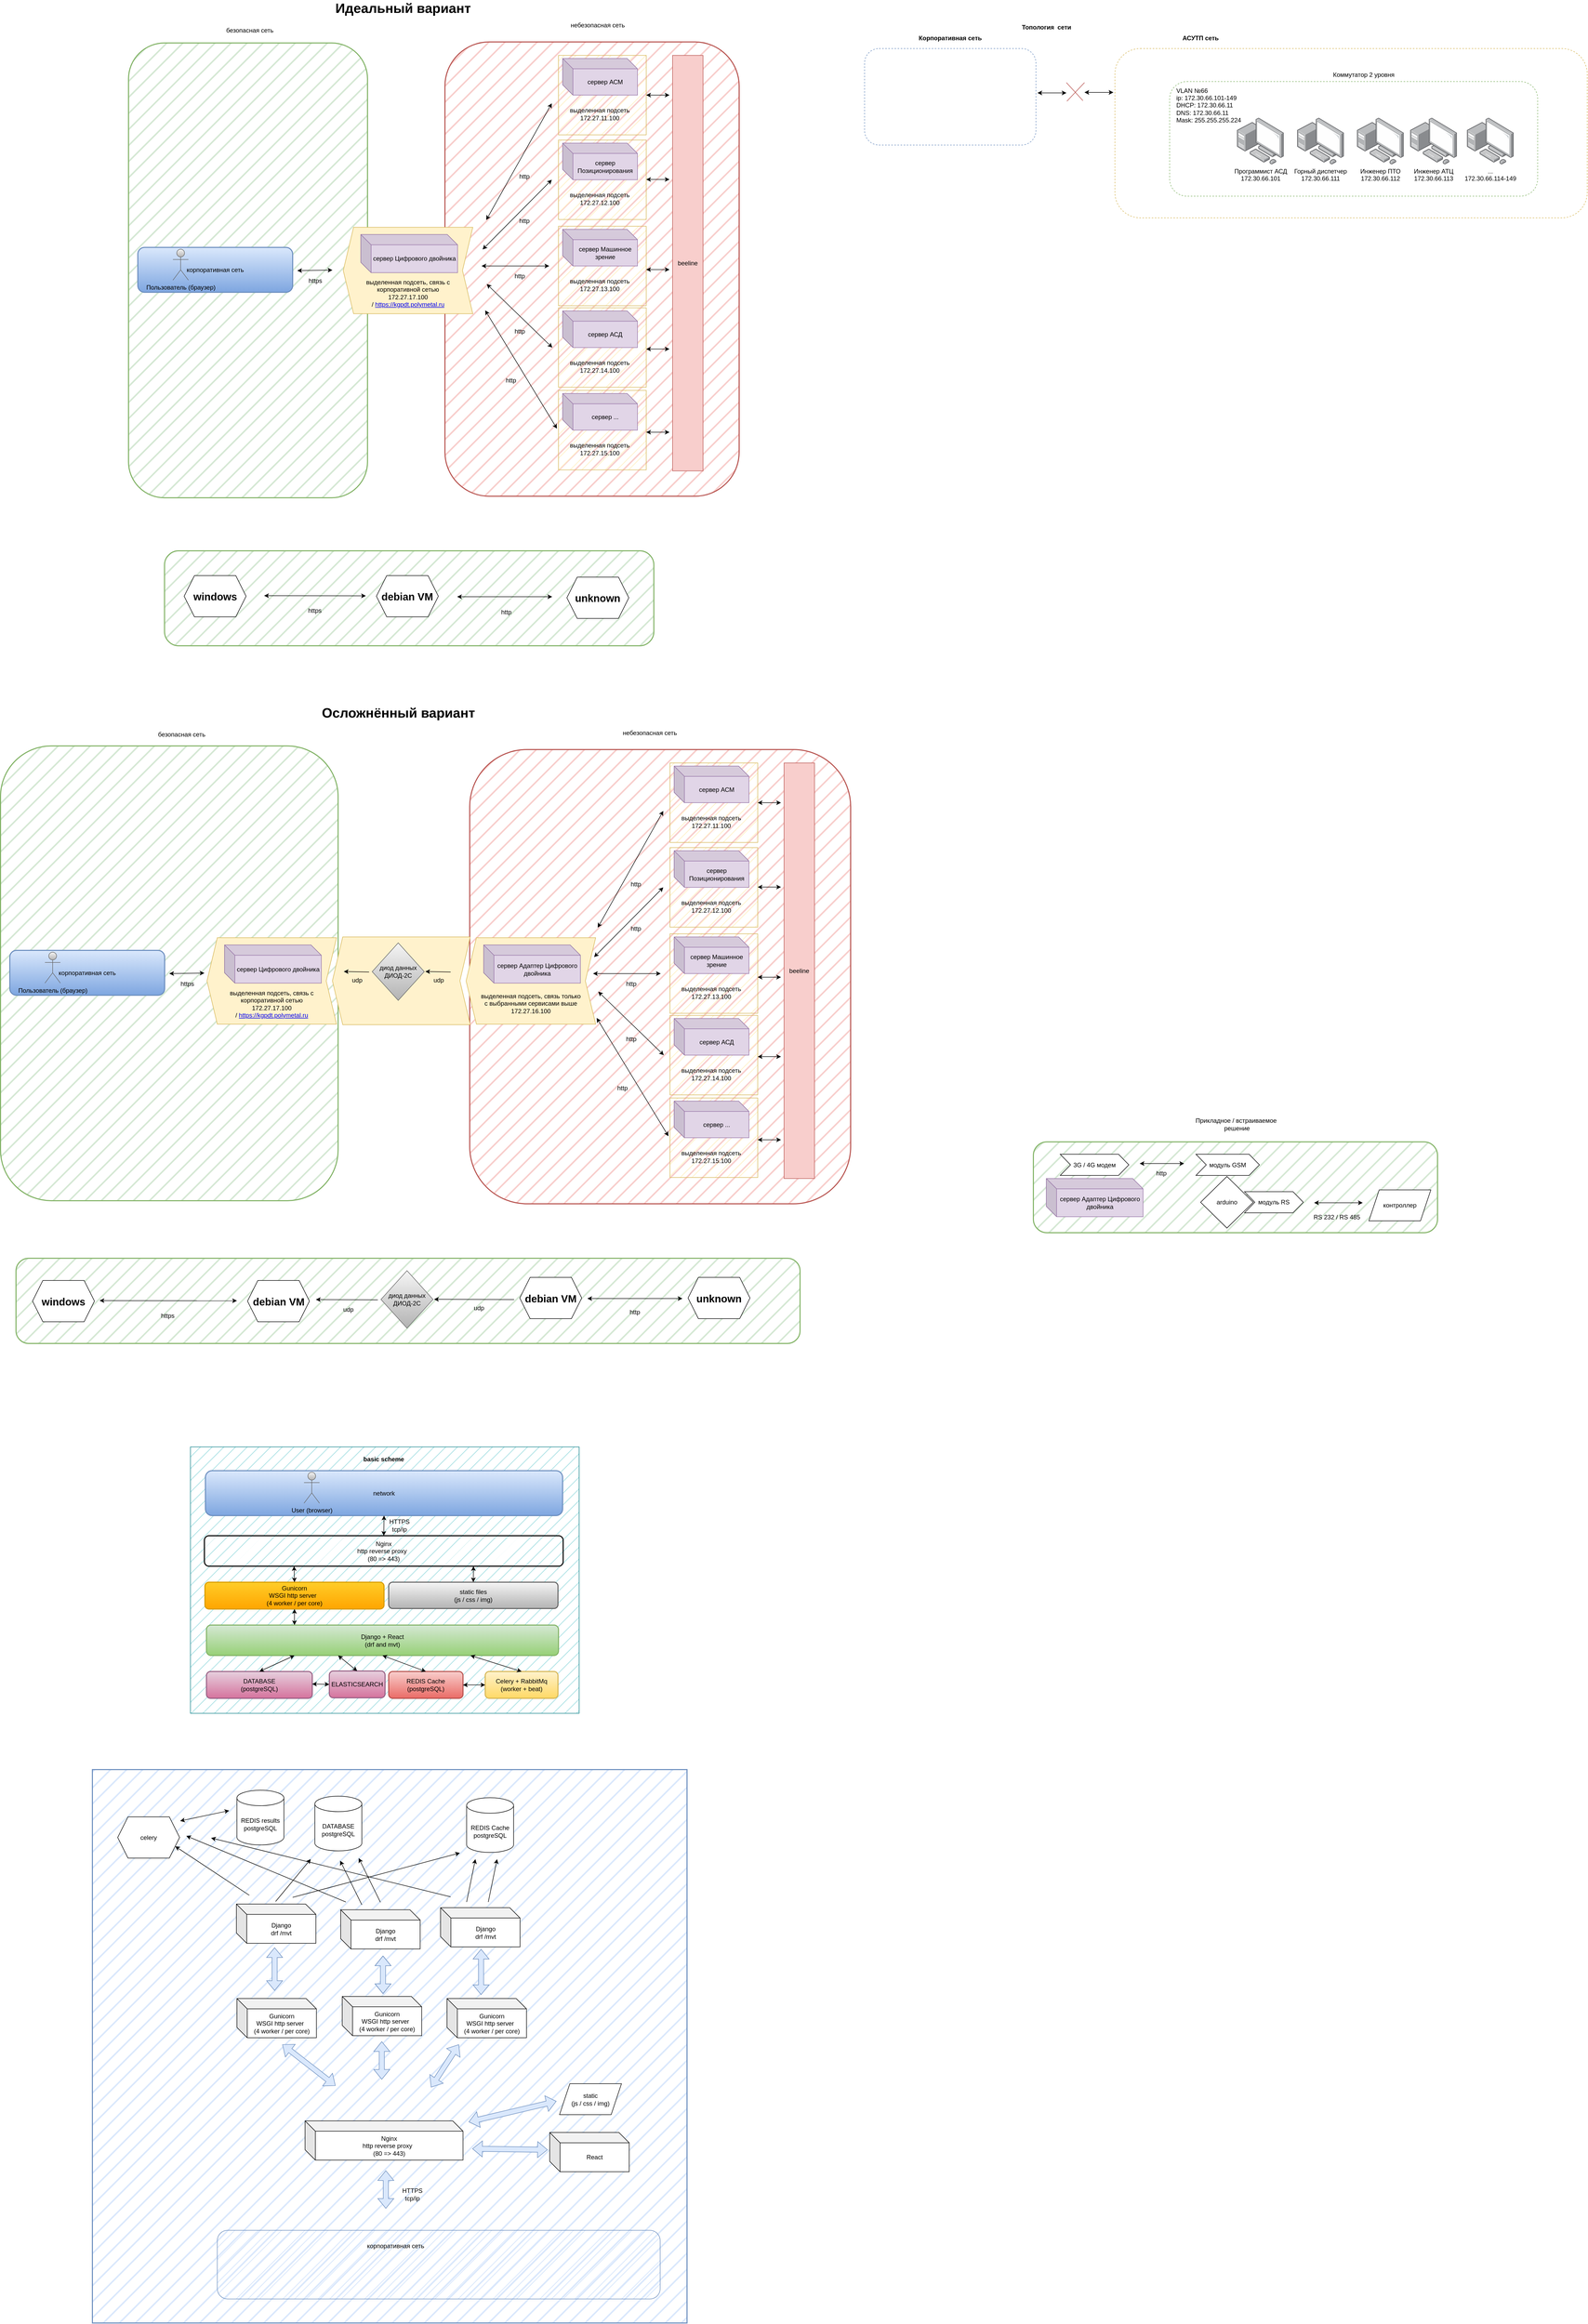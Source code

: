 <mxfile version="20.6.0" type="device"><diagram id="mHfOfARb1JTv4bDC6Bsp" name="Страница 1"><mxGraphModel dx="2385" dy="-179" grid="0" gridSize="10" guides="1" tooltips="1" connect="1" arrows="1" fold="1" page="0" pageScale="1" pageWidth="827" pageHeight="1169" math="0" shadow="0"><root><mxCell id="0"/><mxCell id="1" parent="0"/><mxCell id="5aPXsl8Z_hrjltcxPtWP-16" value="" style="rounded=1;whiteSpace=wrap;html=1;dashed=1;fillStyle=hatch;fillColor=none;strokeColor=#82b366;" vertex="1" parent="1"><mxGeometry x="1328" y="1261" width="713" height="222" as="geometry"/></mxCell><mxCell id="UzD4-Wozc95YCswQGi24-1" value="" style="rounded=1;whiteSpace=wrap;html=1;fillColor=#d5e8d4;strokeColor=#82b366;fillStyle=hatch;strokeWidth=2;" parent="1" vertex="1"><mxGeometry x="1064" y="3315" width="783" height="176" as="geometry"/></mxCell><mxCell id="0nZQHf6u5upQEWyy9GZ--81" value="" style="rounded=0;whiteSpace=wrap;html=1;fillStyle=hatch;strokeWidth=2;fontSize=20;fillColor=#dae8fc;strokeColor=#6c8ebf;" parent="1" vertex="1"><mxGeometry x="-759" y="4531" width="1152" height="1072" as="geometry"/></mxCell><mxCell id="0nZQHf6u5upQEWyy9GZ--15" value="" style="rounded=1;whiteSpace=wrap;html=1;fontSize=20;fillColor=#d5e8d4;strokeColor=#82b366;fillStyle=hatch;strokeWidth=2;" parent="1" vertex="1"><mxGeometry x="-907" y="3540.5" width="1519" height="165" as="geometry"/></mxCell><mxCell id="ws54T6_UfCaL4EnWzn4G-137" value="" style="rounded=1;whiteSpace=wrap;html=1;fillStyle=hatch;strokeWidth=2;fillColor=#d5e8d4;strokeColor=#82b366;" parent="1" vertex="1"><mxGeometry x="-937" y="2548" width="654" height="881" as="geometry"/></mxCell><mxCell id="ws54T6_UfCaL4EnWzn4G-136" value="" style="rounded=1;whiteSpace=wrap;html=1;fillStyle=hatch;strokeWidth=2;fillColor=#f8cecc;strokeColor=#b85450;" parent="1" vertex="1"><mxGeometry x="-28" y="2555" width="738" height="880" as="geometry"/></mxCell><mxCell id="ws54T6_UfCaL4EnWzn4G-131" value="" style="shape=step;perimeter=stepPerimeter;whiteSpace=wrap;html=1;fixedSize=1;fillStyle=auto;fillColor=#fff2cc;strokeColor=#d6b656;rotation=-180;" parent="1" vertex="1"><mxGeometry x="-294" y="2918" width="267" height="170" as="geometry"/></mxCell><mxCell id="ws54T6_UfCaL4EnWzn4G-79" value="" style="rounded=0;whiteSpace=wrap;html=1;fillStyle=hatch;strokeWidth=1;fillColor=#b0e3e6;strokeColor=#0e8088;" parent="1" vertex="1"><mxGeometry x="-569" y="3906" width="753" height="516" as="geometry"/></mxCell><mxCell id="ws54T6_UfCaL4EnWzn4G-61" value="network" style="rounded=1;whiteSpace=wrap;html=1;fillColor=#dae8fc;strokeColor=#6c8ebf;fillStyle=hatch;strokeWidth=2;gradientColor=#7ea6e0;" parent="1" vertex="1"><mxGeometry x="-540" y="3952" width="692" height="87" as="geometry"/></mxCell><mxCell id="Vjs3OH9aRN8catPYynis-1" value="" style="rounded=0;whiteSpace=wrap;html=1;fillColor=#fff2cc;strokeColor=#d6b656;fillStyle=hatch;" parent="1" vertex="1"><mxGeometry x="360" y="2581" width="170" height="154" as="geometry"/></mxCell><mxCell id="Vjs3OH9aRN8catPYynis-2" value="выделенная подсеть&lt;br&gt;172.27.11.100" style="text;html=1;strokeColor=none;fillColor=none;align=center;verticalAlign=middle;whiteSpace=wrap;rounded=0;fillStyle=hatch;" parent="1" vertex="1"><mxGeometry x="368" y="2665" width="144" height="60" as="geometry"/></mxCell><mxCell id="Vjs3OH9aRN8catPYynis-4" value="сервер АСМ" style="shape=cube;whiteSpace=wrap;html=1;boundedLbl=1;backgroundOutline=1;darkOpacity=0.05;darkOpacity2=0.1;fillStyle=auto;fillColor=#e1d5e7;strokeColor=#9673a6;" parent="1" vertex="1"><mxGeometry x="368" y="2587" width="145" height="71" as="geometry"/></mxCell><mxCell id="Vjs3OH9aRN8catPYynis-15" value="beeline" style="text;html=1;strokeColor=#b85450;fillColor=#f8cecc;align=center;verticalAlign=middle;whiteSpace=wrap;rounded=0;fillStyle=auto;" parent="1" vertex="1"><mxGeometry x="581" y="2581" width="59" height="805" as="geometry"/></mxCell><mxCell id="Vjs3OH9aRN8catPYynis-42" value="" style="shape=step;perimeter=stepPerimeter;whiteSpace=wrap;html=1;fixedSize=1;fillStyle=auto;fillColor=#fff2cc;strokeColor=#d6b656;rotation=-180;" parent="1" vertex="1"><mxGeometry x="-35" y="2919.5" width="251" height="167.5" as="geometry"/></mxCell><mxCell id="Vjs3OH9aRN8catPYynis-43" value="сервер Адаптер Цифрового двойника" style="shape=cube;whiteSpace=wrap;html=1;boundedLbl=1;backgroundOutline=1;darkOpacity=0.05;darkOpacity2=0.1;fillStyle=auto;fillColor=#e1d5e7;strokeColor=#9673a6;" parent="1" vertex="1"><mxGeometry x="-1" y="2933.5" width="187.5" height="74" as="geometry"/></mxCell><mxCell id="Vjs3OH9aRN8catPYynis-44" value="выделенная подсеть, связь только c выбранными сервисами выше&lt;br&gt;172.27.16.100" style="text;html=1;strokeColor=none;fillColor=none;align=center;verticalAlign=middle;whiteSpace=wrap;rounded=0;fillStyle=hatch;" parent="1" vertex="1"><mxGeometry x="-9" y="3019" width="199" height="55.5" as="geometry"/></mxCell><mxCell id="ws54T6_UfCaL4EnWzn4G-1" value="udp" style="text;html=1;strokeColor=none;fillColor=none;align=center;verticalAlign=middle;whiteSpace=wrap;rounded=0;fillStyle=auto;" parent="1" vertex="1"><mxGeometry x="-104" y="2991" width="32" height="21" as="geometry"/></mxCell><mxCell id="ws54T6_UfCaL4EnWzn4G-3" value="диод данных&lt;br&gt;ДИОД-2С" style="rhombus;whiteSpace=wrap;html=1;fillStyle=auto;fillColor=#f5f5f5;strokeColor=#666666;gradientColor=#b3b3b3;" parent="1" vertex="1"><mxGeometry x="-217" y="2929.5" width="101" height="111.5" as="geometry"/></mxCell><mxCell id="ws54T6_UfCaL4EnWzn4G-7" value="" style="rounded=1;whiteSpace=wrap;html=1;fillStyle=hatch;fillColor=#dae8fc;strokeColor=#6c8ebf;" parent="1" vertex="1"><mxGeometry x="-517" y="5423.5" width="858" height="133" as="geometry"/></mxCell><mxCell id="ws54T6_UfCaL4EnWzn4G-8" value="корпоративная сеть" style="text;html=1;strokeColor=none;fillColor=none;align=center;verticalAlign=middle;whiteSpace=wrap;rounded=0;fillStyle=hatch;" parent="1" vertex="1"><mxGeometry x="-266" y="5438.5" width="189" height="30" as="geometry"/></mxCell><mxCell id="ws54T6_UfCaL4EnWzn4G-11" value="" style="shape=flexArrow;endArrow=classic;startArrow=classic;html=1;rounded=0;entryX=0.5;entryY=0;entryDx=0;entryDy=0;fillColor=#dae8fc;strokeColor=#6c8ebf;" parent="1" edge="1"><mxGeometry width="100" height="100" relative="1" as="geometry"><mxPoint x="-190.5" y="5307.5" as="sourcePoint"/><mxPoint x="-190.5" y="5381.5" as="targetPoint"/></mxGeometry></mxCell><mxCell id="ws54T6_UfCaL4EnWzn4G-12" value="HTTPS tcp/ip" style="text;html=1;strokeColor=none;fillColor=none;align=center;verticalAlign=middle;whiteSpace=wrap;rounded=0;fillStyle=auto;" parent="1" vertex="1"><mxGeometry x="-169" y="5338.5" width="60" height="30" as="geometry"/></mxCell><mxCell id="ws54T6_UfCaL4EnWzn4G-16" value="Nginx&lt;br&gt;http reverse proxy&amp;nbsp;&amp;nbsp;&lt;br&gt;(80 =&amp;gt; 443)" style="shape=cube;whiteSpace=wrap;html=1;boundedLbl=1;backgroundOutline=1;darkOpacity=0.05;darkOpacity2=0.1;" parent="1" vertex="1"><mxGeometry x="-347" y="5211.5" width="306" height="76" as="geometry"/></mxCell><mxCell id="ws54T6_UfCaL4EnWzn4G-23" value="User (browser)" style="shape=umlActor;verticalLabelPosition=bottom;verticalAlign=top;html=1;outlineConnect=0;fillColor=#f5f5f5;gradientColor=#b3b3b3;strokeColor=#666666;" parent="1" vertex="1"><mxGeometry x="-349" y="3955" width="30" height="60" as="geometry"/></mxCell><mxCell id="ws54T6_UfCaL4EnWzn4G-24" value="Gunicorn&lt;br&gt;WSGI http server&amp;nbsp;&amp;nbsp;&lt;br&gt;(4 worker / per core)" style="shape=cube;whiteSpace=wrap;html=1;boundedLbl=1;backgroundOutline=1;darkOpacity=0.05;darkOpacity2=0.1;" parent="1" vertex="1"><mxGeometry x="-275" y="4970.5" width="154" height="76" as="geometry"/></mxCell><mxCell id="ws54T6_UfCaL4EnWzn4G-25" value="" style="shape=flexArrow;endArrow=classic;startArrow=classic;html=1;rounded=0;entryX=0.5;entryY=0;entryDx=0;entryDy=0;fillColor=#dae8fc;strokeColor=#6c8ebf;" parent="1" edge="1"><mxGeometry width="100" height="100" relative="1" as="geometry"><mxPoint x="-198.34" y="5057.5" as="sourcePoint"/><mxPoint x="-198.34" y="5131.5" as="targetPoint"/></mxGeometry></mxCell><mxCell id="ws54T6_UfCaL4EnWzn4G-26" value="Django&lt;br&gt;drf /mvt" style="shape=cube;whiteSpace=wrap;html=1;boundedLbl=1;backgroundOutline=1;darkOpacity=0.05;darkOpacity2=0.1;" parent="1" vertex="1"><mxGeometry x="-278" y="4802.5" width="154" height="76" as="geometry"/></mxCell><mxCell id="ws54T6_UfCaL4EnWzn4G-27" value="" style="shape=flexArrow;endArrow=classic;startArrow=classic;html=1;rounded=0;entryX=0.5;entryY=0;entryDx=0;entryDy=0;fillColor=#dae8fc;strokeColor=#6c8ebf;" parent="1" edge="1"><mxGeometry width="100" height="100" relative="1" as="geometry"><mxPoint x="-406" y="4875.5" as="sourcePoint"/><mxPoint x="-406" y="4959.5" as="targetPoint"/></mxGeometry></mxCell><mxCell id="ws54T6_UfCaL4EnWzn4G-28" value="DATABASE&lt;br&gt;postgreSQL" style="shape=cylinder3;whiteSpace=wrap;html=1;boundedLbl=1;backgroundOutline=1;size=15;" parent="1" vertex="1"><mxGeometry x="-328" y="4582.5" width="91" height="106" as="geometry"/></mxCell><mxCell id="ws54T6_UfCaL4EnWzn4G-29" value="Gunicorn&lt;br&gt;WSGI http server&amp;nbsp;&amp;nbsp;&lt;br&gt;(4 worker / per core)" style="shape=cube;whiteSpace=wrap;html=1;boundedLbl=1;backgroundOutline=1;darkOpacity=0.05;darkOpacity2=0.1;" parent="1" vertex="1"><mxGeometry x="-72" y="4974.5" width="154" height="76" as="geometry"/></mxCell><mxCell id="ws54T6_UfCaL4EnWzn4G-30" value="Gunicorn&lt;br&gt;WSGI http server&amp;nbsp;&amp;nbsp;&lt;br&gt;(4 worker / per core)" style="shape=cube;whiteSpace=wrap;html=1;boundedLbl=1;backgroundOutline=1;darkOpacity=0.05;darkOpacity2=0.1;" parent="1" vertex="1"><mxGeometry x="-479" y="4974.5" width="154" height="76" as="geometry"/></mxCell><mxCell id="ws54T6_UfCaL4EnWzn4G-31" value="" style="shape=flexArrow;endArrow=classic;startArrow=classic;html=1;rounded=0;entryX=0.5;entryY=0;entryDx=0;entryDy=0;fillColor=#dae8fc;strokeColor=#6c8ebf;" parent="1" edge="1"><mxGeometry width="100" height="100" relative="1" as="geometry"><mxPoint x="-196" y="4891.5" as="sourcePoint"/><mxPoint x="-196" y="4965.5" as="targetPoint"/><Array as="points"><mxPoint x="-196" y="4925.5"/></Array></mxGeometry></mxCell><mxCell id="ws54T6_UfCaL4EnWzn4G-32" value="" style="shape=flexArrow;endArrow=classic;startArrow=classic;html=1;rounded=0;entryX=0.5;entryY=0;entryDx=0;entryDy=0;fillColor=#dae8fc;strokeColor=#6c8ebf;" parent="1" edge="1"><mxGeometry width="100" height="100" relative="1" as="geometry"><mxPoint x="-6" y="4878.5" as="sourcePoint"/><mxPoint x="-6" y="4967.5" as="targetPoint"/></mxGeometry></mxCell><mxCell id="ws54T6_UfCaL4EnWzn4G-33" value="" style="shape=flexArrow;endArrow=classic;startArrow=classic;html=1;rounded=0;fillColor=#dae8fc;strokeColor=#6c8ebf;" parent="1" edge="1"><mxGeometry width="100" height="100" relative="1" as="geometry"><mxPoint x="-49" y="5063.5" as="sourcePoint"/><mxPoint x="-103" y="5146.5" as="targetPoint"/></mxGeometry></mxCell><mxCell id="ws54T6_UfCaL4EnWzn4G-34" value="" style="shape=flexArrow;endArrow=classic;startArrow=classic;html=1;rounded=0;fillColor=#dae8fc;strokeColor=#6c8ebf;" parent="1" edge="1"><mxGeometry width="100" height="100" relative="1" as="geometry"><mxPoint x="-391.0" y="5063.5" as="sourcePoint"/><mxPoint x="-288" y="5143.5" as="targetPoint"/></mxGeometry></mxCell><mxCell id="ws54T6_UfCaL4EnWzn4G-35" value="Django&lt;br&gt;drf /mvt" style="shape=cube;whiteSpace=wrap;html=1;boundedLbl=1;backgroundOutline=1;darkOpacity=0.05;darkOpacity2=0.1;" parent="1" vertex="1"><mxGeometry x="-84.5" y="4798.5" width="154" height="76" as="geometry"/></mxCell><mxCell id="ws54T6_UfCaL4EnWzn4G-36" value="Django&lt;br&gt;drf /mvt" style="shape=cube;whiteSpace=wrap;html=1;boundedLbl=1;backgroundOutline=1;darkOpacity=0.05;darkOpacity2=0.1;" parent="1" vertex="1"><mxGeometry x="-480" y="4791.5" width="154" height="76" as="geometry"/></mxCell><mxCell id="ws54T6_UfCaL4EnWzn4G-40" value="REDIS Cache&lt;br&gt;postgreSQL" style="shape=cylinder3;whiteSpace=wrap;html=1;boundedLbl=1;backgroundOutline=1;size=15;" parent="1" vertex="1"><mxGeometry x="-34" y="4585.5" width="91" height="106" as="geometry"/></mxCell><mxCell id="ws54T6_UfCaL4EnWzn4G-41" value="" style="endArrow=classic;html=1;rounded=0;" parent="1" edge="1"><mxGeometry width="50" height="50" relative="1" as="geometry"><mxPoint x="-404" y="4786.5" as="sourcePoint"/><mxPoint x="-336" y="4704.5" as="targetPoint"/></mxGeometry></mxCell><mxCell id="ws54T6_UfCaL4EnWzn4G-42" value="" style="endArrow=classic;html=1;rounded=0;" parent="1" edge="1"><mxGeometry width="50" height="50" relative="1" as="geometry"><mxPoint x="-371" y="4778.5" as="sourcePoint"/><mxPoint x="-47" y="4692.5" as="targetPoint"/></mxGeometry></mxCell><mxCell id="ws54T6_UfCaL4EnWzn4G-43" value="" style="endArrow=classic;html=1;rounded=0;" parent="1" edge="1"><mxGeometry width="50" height="50" relative="1" as="geometry"><mxPoint x="-237" y="4793" as="sourcePoint"/><mxPoint x="-279" y="4707.5" as="targetPoint"/></mxGeometry></mxCell><mxCell id="ws54T6_UfCaL4EnWzn4G-44" value="" style="endArrow=classic;html=1;rounded=0;" parent="1" edge="1"><mxGeometry width="50" height="50" relative="1" as="geometry"><mxPoint x="-201" y="4788" as="sourcePoint"/><mxPoint x="-243" y="4702.5" as="targetPoint"/></mxGeometry></mxCell><mxCell id="ws54T6_UfCaL4EnWzn4G-45" value="" style="endArrow=classic;html=1;rounded=0;" parent="1" edge="1"><mxGeometry width="50" height="50" relative="1" as="geometry"><mxPoint x="-34" y="4787.5" as="sourcePoint"/><mxPoint x="-17" y="4704.5" as="targetPoint"/></mxGeometry></mxCell><mxCell id="ws54T6_UfCaL4EnWzn4G-46" value="" style="endArrow=classic;html=1;rounded=0;" parent="1" edge="1"><mxGeometry width="50" height="50" relative="1" as="geometry"><mxPoint x="8" y="4787.5" as="sourcePoint"/><mxPoint x="25" y="4704.5" as="targetPoint"/></mxGeometry></mxCell><mxCell id="ws54T6_UfCaL4EnWzn4G-47" value="celery" style="shape=hexagon;perimeter=hexagonPerimeter2;whiteSpace=wrap;html=1;fixedSize=1;" parent="1" vertex="1"><mxGeometry x="-710" y="4622.5" width="120" height="80" as="geometry"/></mxCell><mxCell id="ws54T6_UfCaL4EnWzn4G-48" value="" style="endArrow=classic;html=1;rounded=0;entryX=1;entryY=0.75;entryDx=0;entryDy=0;" parent="1" target="ws54T6_UfCaL4EnWzn4G-47" edge="1"><mxGeometry width="50" height="50" relative="1" as="geometry"><mxPoint x="-455" y="4774.5" as="sourcePoint"/><mxPoint x="-387" y="4692.5" as="targetPoint"/></mxGeometry></mxCell><mxCell id="ws54T6_UfCaL4EnWzn4G-49" value="" style="endArrow=classic;html=1;rounded=0;entryX=1;entryY=0.75;entryDx=0;entryDy=0;shadow=0;sketch=0;" parent="1" edge="1"><mxGeometry width="50" height="50" relative="1" as="geometry"><mxPoint x="-268" y="4787.5" as="sourcePoint"/><mxPoint x="-577.001" y="4659.503" as="targetPoint"/></mxGeometry></mxCell><mxCell id="ws54T6_UfCaL4EnWzn4G-50" value="" style="endArrow=classic;html=1;rounded=0;entryX=1;entryY=0.75;entryDx=0;entryDy=0;" parent="1" edge="1"><mxGeometry width="50" height="50" relative="1" as="geometry"><mxPoint x="-65" y="4777.5" as="sourcePoint"/><mxPoint x="-529.001" y="4663.503" as="targetPoint"/></mxGeometry></mxCell><mxCell id="ws54T6_UfCaL4EnWzn4G-51" value="REDIS results&lt;br&gt;postgreSQL" style="shape=cylinder3;whiteSpace=wrap;html=1;boundedLbl=1;backgroundOutline=1;size=15;" parent="1" vertex="1"><mxGeometry x="-479" y="4571" width="91" height="106" as="geometry"/></mxCell><mxCell id="ws54T6_UfCaL4EnWzn4G-52" value="" style="endArrow=classic;startArrow=classic;html=1;rounded=0;" parent="1" edge="1"><mxGeometry width="50" height="50" relative="1" as="geometry"><mxPoint x="-589" y="4630.5" as="sourcePoint"/><mxPoint x="-494" y="4610.5" as="targetPoint"/></mxGeometry></mxCell><mxCell id="ws54T6_UfCaL4EnWzn4G-53" value="React" style="shape=cube;whiteSpace=wrap;html=1;boundedLbl=1;backgroundOutline=1;darkOpacity=0.05;darkOpacity2=0.1;" parent="1" vertex="1"><mxGeometry x="127" y="5234" width="154" height="76" as="geometry"/></mxCell><mxCell id="ws54T6_UfCaL4EnWzn4G-54" value="" style="shape=flexArrow;endArrow=classic;startArrow=classic;html=1;rounded=0;fillColor=#dae8fc;strokeColor=#6c8ebf;" parent="1" edge="1"><mxGeometry width="100" height="100" relative="1" as="geometry"><mxPoint x="123" y="5267.5" as="sourcePoint"/><mxPoint x="-23" y="5265.5" as="targetPoint"/></mxGeometry></mxCell><mxCell id="ws54T6_UfCaL4EnWzn4G-55" value="static&lt;br&gt;(js / css / img)" style="shape=parallelogram;perimeter=parallelogramPerimeter;whiteSpace=wrap;html=1;fixedSize=1;" parent="1" vertex="1"><mxGeometry x="146" y="5139.5" width="120" height="60" as="geometry"/></mxCell><mxCell id="ws54T6_UfCaL4EnWzn4G-59" value="" style="shape=flexArrow;endArrow=classic;startArrow=classic;html=1;rounded=0;fillColor=#dae8fc;strokeColor=#6c8ebf;" parent="1" edge="1"><mxGeometry width="100" height="100" relative="1" as="geometry"><mxPoint x="140" y="5173.5" as="sourcePoint"/><mxPoint x="-30" y="5213.5" as="targetPoint"/></mxGeometry></mxCell><mxCell id="ws54T6_UfCaL4EnWzn4G-62" value="" style="endArrow=classic;startArrow=classic;html=1;rounded=0;shadow=0;sketch=0;entryX=0.5;entryY=1;entryDx=0;entryDy=0;exitX=0.5;exitY=0;exitDx=0;exitDy=0;" parent="1" source="ws54T6_UfCaL4EnWzn4G-64" target="ws54T6_UfCaL4EnWzn4G-61" edge="1"><mxGeometry width="50" height="50" relative="1" as="geometry"><mxPoint x="-342" y="4100" as="sourcePoint"/><mxPoint x="-343" y="4053" as="targetPoint"/></mxGeometry></mxCell><mxCell id="ws54T6_UfCaL4EnWzn4G-63" value="HTTPS tcp/ip" style="text;html=1;strokeColor=none;fillColor=none;align=center;verticalAlign=middle;whiteSpace=wrap;rounded=0;fillStyle=auto;" parent="1" vertex="1"><mxGeometry x="-194" y="4043" width="60" height="30" as="geometry"/></mxCell><mxCell id="ws54T6_UfCaL4EnWzn4G-64" value="Nginx&lt;br&gt;http reverse proxy&amp;nbsp;&amp;nbsp;&lt;br&gt;(80 =&amp;gt; 443)" style="rounded=1;whiteSpace=wrap;html=1;fillStyle=hatch;strokeWidth=2;" parent="1" vertex="1"><mxGeometry x="-542" y="4078" width="695" height="59" as="geometry"/></mxCell><mxCell id="ws54T6_UfCaL4EnWzn4G-65" value="Gunicorn&lt;br&gt;WSGI http server&amp;nbsp;&amp;nbsp;&lt;br&gt;(4 worker / per core)" style="rounded=1;whiteSpace=wrap;html=1;fillStyle=hatch;strokeWidth=2;fillColor=#ffcd28;gradientColor=#ffa500;strokeColor=#d79b00;" parent="1" vertex="1"><mxGeometry x="-541" y="4168" width="347" height="52" as="geometry"/></mxCell><mxCell id="ws54T6_UfCaL4EnWzn4G-66" value="" style="endArrow=classic;startArrow=classic;html=1;rounded=0;shadow=0;sketch=0;entryX=0.25;entryY=1;entryDx=0;entryDy=0;exitX=0.5;exitY=0;exitDx=0;exitDy=0;" parent="1" source="ws54T6_UfCaL4EnWzn4G-65" target="ws54T6_UfCaL4EnWzn4G-64" edge="1"><mxGeometry width="50" height="50" relative="1" as="geometry"><mxPoint x="-350" y="4301" as="sourcePoint"/><mxPoint x="-350" y="4234" as="targetPoint"/></mxGeometry></mxCell><mxCell id="ws54T6_UfCaL4EnWzn4G-67" value="static files&lt;br&gt;(js / css / img)" style="rounded=1;whiteSpace=wrap;html=1;fillColor=#f5f5f5;strokeColor=#666666;fillStyle=hatch;strokeWidth=2;gradientColor=#b3b3b3;" parent="1" vertex="1"><mxGeometry x="-185" y="4168" width="328" height="51" as="geometry"/></mxCell><mxCell id="ws54T6_UfCaL4EnWzn4G-68" value="" style="endArrow=classic;startArrow=classic;html=1;rounded=0;shadow=0;sketch=0;entryX=0.75;entryY=1;entryDx=0;entryDy=0;exitX=0.5;exitY=0;exitDx=0;exitDy=0;" parent="1" source="ws54T6_UfCaL4EnWzn4G-67" target="ws54T6_UfCaL4EnWzn4G-64" edge="1"><mxGeometry width="50" height="50" relative="1" as="geometry"><mxPoint x="-235" y="4279" as="sourcePoint"/><mxPoint x="-247" y="4220" as="targetPoint"/></mxGeometry></mxCell><mxCell id="ws54T6_UfCaL4EnWzn4G-70" value="Django + React&lt;br&gt;(drf and mvt)" style="rounded=1;whiteSpace=wrap;html=1;fillColor=#d5e8d4;strokeColor=#82b366;fillStyle=hatch;strokeWidth=2;gradientColor=#97d077;" parent="1" vertex="1"><mxGeometry x="-538" y="4251" width="682" height="59" as="geometry"/></mxCell><mxCell id="ws54T6_UfCaL4EnWzn4G-71" value="" style="endArrow=classic;startArrow=classic;html=1;rounded=0;shadow=0;sketch=0;entryX=0.5;entryY=1;entryDx=0;entryDy=0;exitX=0.25;exitY=0;exitDx=0;exitDy=0;" parent="1" source="ws54T6_UfCaL4EnWzn4G-70" target="ws54T6_UfCaL4EnWzn4G-65" edge="1"><mxGeometry width="50" height="50" relative="1" as="geometry"><mxPoint x="-371.25" y="4255" as="sourcePoint"/><mxPoint x="-372" y="4224" as="targetPoint"/></mxGeometry></mxCell><mxCell id="ws54T6_UfCaL4EnWzn4G-72" value="DATABASE&lt;br&gt;(postgreSQL)" style="rounded=1;whiteSpace=wrap;html=1;fillColor=#e6d0de;strokeColor=#996185;fillStyle=hatch;strokeWidth=2;gradientColor=#d5739d;" parent="1" vertex="1"><mxGeometry x="-538" y="4341" width="205" height="52" as="geometry"/></mxCell><mxCell id="ws54T6_UfCaL4EnWzn4G-73" value="REDIS Cache&lt;br&gt;(postgreSQL)" style="rounded=1;whiteSpace=wrap;html=1;fillColor=#f8cecc;strokeColor=#b85450;fillStyle=hatch;strokeWidth=2;gradientColor=#ea6b66;" parent="1" vertex="1"><mxGeometry x="-185" y="4341" width="144" height="52" as="geometry"/></mxCell><mxCell id="ws54T6_UfCaL4EnWzn4G-74" value="Celery + RabbitMq&lt;br&gt;(worker + beat)" style="rounded=1;whiteSpace=wrap;html=1;fillColor=#fff2cc;strokeColor=#d6b656;fillStyle=hatch;strokeWidth=2;gradientColor=#ffd966;" parent="1" vertex="1"><mxGeometry x="2" y="4341" width="141" height="52" as="geometry"/></mxCell><mxCell id="ws54T6_UfCaL4EnWzn4G-75" value="" style="endArrow=classic;startArrow=classic;html=1;rounded=0;shadow=0;sketch=0;entryX=0.75;entryY=1;entryDx=0;entryDy=0;exitX=0.5;exitY=0;exitDx=0;exitDy=0;" parent="1" source="ws54T6_UfCaL4EnWzn4G-74" target="ws54T6_UfCaL4EnWzn4G-70" edge="1"><mxGeometry width="50" height="50" relative="1" as="geometry"><mxPoint x="-9" y="4346" as="sourcePoint"/><mxPoint x="-8.75" y="4315" as="targetPoint"/></mxGeometry></mxCell><mxCell id="ws54T6_UfCaL4EnWzn4G-76" value="" style="endArrow=classic;startArrow=classic;html=1;rounded=0;shadow=0;sketch=0;entryX=0.5;entryY=1;entryDx=0;entryDy=0;exitX=0.5;exitY=0;exitDx=0;exitDy=0;" parent="1" source="ws54T6_UfCaL4EnWzn4G-73" target="ws54T6_UfCaL4EnWzn4G-70" edge="1"><mxGeometry width="50" height="50" relative="1" as="geometry"><mxPoint x="-141.5" y="4353" as="sourcePoint"/><mxPoint x="-203" y="4317" as="targetPoint"/></mxGeometry></mxCell><mxCell id="ws54T6_UfCaL4EnWzn4G-77" value="" style="endArrow=classic;startArrow=classic;html=1;rounded=0;shadow=0;sketch=0;entryX=0.25;entryY=1;entryDx=0;entryDy=0;exitX=0.5;exitY=0;exitDx=0;exitDy=0;" parent="1" source="ws54T6_UfCaL4EnWzn4G-72" target="ws54T6_UfCaL4EnWzn4G-70" edge="1"><mxGeometry width="50" height="50" relative="1" as="geometry"><mxPoint x="-338" y="4346" as="sourcePoint"/><mxPoint x="-338" y="4315" as="targetPoint"/></mxGeometry></mxCell><mxCell id="ws54T6_UfCaL4EnWzn4G-78" value="" style="endArrow=classic;startArrow=classic;html=1;rounded=0;shadow=0;sketch=0;entryX=0;entryY=0.5;entryDx=0;entryDy=0;exitX=1;exitY=0.5;exitDx=0;exitDy=0;" parent="1" source="ws54T6_UfCaL4EnWzn4G-73" target="ws54T6_UfCaL4EnWzn4G-74" edge="1"><mxGeometry width="50" height="50" relative="1" as="geometry"><mxPoint x="-82" y="4378" as="sourcePoint"/><mxPoint x="-74" y="4347" as="targetPoint"/></mxGeometry></mxCell><mxCell id="ws54T6_UfCaL4EnWzn4G-80" value="basic scheme" style="text;html=1;strokeColor=none;fillColor=none;align=center;verticalAlign=middle;whiteSpace=wrap;rounded=0;fillStyle=hatch;strokeWidth=1;fontStyle=1" parent="1" vertex="1"><mxGeometry x="-241" y="3915" width="93" height="30" as="geometry"/></mxCell><mxCell id="ws54T6_UfCaL4EnWzn4G-81" value="ELASTICSEARCH" style="rounded=1;whiteSpace=wrap;html=1;fillColor=#e6d0de;strokeColor=#996185;fillStyle=hatch;strokeWidth=2;gradientColor=#d5739d;" parent="1" vertex="1"><mxGeometry x="-300" y="4340" width="108" height="52" as="geometry"/></mxCell><mxCell id="ws54T6_UfCaL4EnWzn4G-82" value="" style="endArrow=classic;startArrow=classic;html=1;rounded=0;shadow=0;sketch=0;entryX=0;entryY=0.5;entryDx=0;entryDy=0;exitX=0.999;exitY=0.465;exitDx=0;exitDy=0;exitPerimeter=0;" parent="1" source="ws54T6_UfCaL4EnWzn4G-72" target="ws54T6_UfCaL4EnWzn4G-81" edge="1"><mxGeometry width="50" height="50" relative="1" as="geometry"><mxPoint x="-333" y="4369" as="sourcePoint"/><mxPoint x="-265.0" y="4338" as="targetPoint"/></mxGeometry></mxCell><mxCell id="ws54T6_UfCaL4EnWzn4G-85" value="" style="endArrow=classic;startArrow=classic;html=1;rounded=0;shadow=0;sketch=0;entryX=0.5;entryY=0;entryDx=0;entryDy=0;exitX=0.374;exitY=1.001;exitDx=0;exitDy=0;exitPerimeter=0;" parent="1" source="ws54T6_UfCaL4EnWzn4G-70" target="ws54T6_UfCaL4EnWzn4G-81" edge="1"><mxGeometry width="50" height="50" relative="1" as="geometry"><mxPoint x="-323.205" y="4375.18" as="sourcePoint"/><mxPoint x="-290" y="4376" as="targetPoint"/><Array as="points"/></mxGeometry></mxCell><mxCell id="ws54T6_UfCaL4EnWzn4G-86" value="" style="rounded=0;whiteSpace=wrap;html=1;fillColor=#fff2cc;strokeColor=#d6b656;fillStyle=hatch;" parent="1" vertex="1"><mxGeometry x="360" y="2745" width="170" height="154" as="geometry"/></mxCell><mxCell id="ws54T6_UfCaL4EnWzn4G-87" value="выделенная подсеть&lt;br&gt;172.27.12.100" style="text;html=1;strokeColor=none;fillColor=none;align=center;verticalAlign=middle;whiteSpace=wrap;rounded=0;fillStyle=hatch;" parent="1" vertex="1"><mxGeometry x="368" y="2829" width="144" height="60" as="geometry"/></mxCell><mxCell id="ws54T6_UfCaL4EnWzn4G-88" value="сервер Позиционирования" style="shape=cube;whiteSpace=wrap;html=1;boundedLbl=1;backgroundOutline=1;darkOpacity=0.05;darkOpacity2=0.1;fillStyle=auto;fillColor=#e1d5e7;strokeColor=#9673a6;" parent="1" vertex="1"><mxGeometry x="368" y="2751" width="145" height="71" as="geometry"/></mxCell><mxCell id="ws54T6_UfCaL4EnWzn4G-89" value="" style="rounded=0;whiteSpace=wrap;html=1;fillColor=#fff2cc;strokeColor=#d6b656;fillStyle=hatch;" parent="1" vertex="1"><mxGeometry x="360" y="2912" width="170" height="154" as="geometry"/></mxCell><mxCell id="ws54T6_UfCaL4EnWzn4G-90" value="выделенная подсеть&lt;br&gt;172.27.13.100" style="text;html=1;strokeColor=none;fillColor=none;align=center;verticalAlign=middle;whiteSpace=wrap;rounded=0;fillStyle=hatch;" parent="1" vertex="1"><mxGeometry x="368" y="2996" width="144" height="60" as="geometry"/></mxCell><mxCell id="ws54T6_UfCaL4EnWzn4G-91" value="сервер Машинное зрение" style="shape=cube;whiteSpace=wrap;html=1;boundedLbl=1;backgroundOutline=1;darkOpacity=0.05;darkOpacity2=0.1;fillStyle=auto;fillColor=#e1d5e7;strokeColor=#9673a6;" parent="1" vertex="1"><mxGeometry x="368" y="2918" width="145" height="71" as="geometry"/></mxCell><mxCell id="ws54T6_UfCaL4EnWzn4G-92" value="" style="rounded=0;whiteSpace=wrap;html=1;fillColor=#fff2cc;strokeColor=#d6b656;fillStyle=hatch;" parent="1" vertex="1"><mxGeometry x="360" y="3070" width="170" height="154" as="geometry"/></mxCell><mxCell id="ws54T6_UfCaL4EnWzn4G-93" value="выделенная подсеть&lt;br&gt;172.27.14.100" style="text;html=1;strokeColor=none;fillColor=none;align=center;verticalAlign=middle;whiteSpace=wrap;rounded=0;fillStyle=hatch;" parent="1" vertex="1"><mxGeometry x="368" y="3154" width="144" height="60" as="geometry"/></mxCell><mxCell id="ws54T6_UfCaL4EnWzn4G-94" value="сервер АСД" style="shape=cube;whiteSpace=wrap;html=1;boundedLbl=1;backgroundOutline=1;darkOpacity=0.05;darkOpacity2=0.1;fillStyle=auto;fillColor=#e1d5e7;strokeColor=#9673a6;" parent="1" vertex="1"><mxGeometry x="368" y="3076" width="145" height="71" as="geometry"/></mxCell><mxCell id="ws54T6_UfCaL4EnWzn4G-95" value="" style="rounded=0;whiteSpace=wrap;html=1;fillColor=#fff2cc;strokeColor=#d6b656;fillStyle=hatch;" parent="1" vertex="1"><mxGeometry x="360" y="3230" width="170" height="154" as="geometry"/></mxCell><mxCell id="ws54T6_UfCaL4EnWzn4G-96" value="выделенная подсеть&lt;br&gt;172.27.15.100" style="text;html=1;strokeColor=none;fillColor=none;align=center;verticalAlign=middle;whiteSpace=wrap;rounded=0;fillStyle=hatch;" parent="1" vertex="1"><mxGeometry x="368" y="3314" width="144" height="60" as="geometry"/></mxCell><mxCell id="ws54T6_UfCaL4EnWzn4G-97" value="сервер ..." style="shape=cube;whiteSpace=wrap;html=1;boundedLbl=1;backgroundOutline=1;darkOpacity=0.05;darkOpacity2=0.1;fillStyle=auto;fillColor=#e1d5e7;strokeColor=#9673a6;" parent="1" vertex="1"><mxGeometry x="368" y="3236" width="145" height="71" as="geometry"/></mxCell><mxCell id="ws54T6_UfCaL4EnWzn4G-98" value="" style="endArrow=classic;startArrow=classic;html=1;rounded=0;shadow=0;sketch=0;exitX=1;exitY=0.5;exitDx=0;exitDy=0;" parent="1" source="Vjs3OH9aRN8catPYynis-1" edge="1"><mxGeometry width="50" height="50" relative="1" as="geometry"><mxPoint x="574" y="2673" as="sourcePoint"/><mxPoint x="575" y="2658" as="targetPoint"/></mxGeometry></mxCell><mxCell id="ws54T6_UfCaL4EnWzn4G-99" value="" style="endArrow=classic;startArrow=classic;html=1;rounded=0;shadow=0;sketch=0;exitX=1;exitY=0.5;exitDx=0;exitDy=0;" parent="1" edge="1"><mxGeometry width="50" height="50" relative="1" as="geometry"><mxPoint x="530" y="2821.39" as="sourcePoint"/><mxPoint x="575" y="2821.39" as="targetPoint"/></mxGeometry></mxCell><mxCell id="ws54T6_UfCaL4EnWzn4G-100" value="" style="endArrow=classic;startArrow=classic;html=1;rounded=0;shadow=0;sketch=0;exitX=1;exitY=0.5;exitDx=0;exitDy=0;" parent="1" edge="1"><mxGeometry width="50" height="50" relative="1" as="geometry"><mxPoint x="530" y="2996" as="sourcePoint"/><mxPoint x="575" y="2996" as="targetPoint"/></mxGeometry></mxCell><mxCell id="ws54T6_UfCaL4EnWzn4G-101" value="" style="endArrow=classic;startArrow=classic;html=1;rounded=0;shadow=0;sketch=0;exitX=1;exitY=0.5;exitDx=0;exitDy=0;" parent="1" edge="1"><mxGeometry width="50" height="50" relative="1" as="geometry"><mxPoint x="530" y="3149.89" as="sourcePoint"/><mxPoint x="575" y="3149.89" as="targetPoint"/></mxGeometry></mxCell><mxCell id="ws54T6_UfCaL4EnWzn4G-102" value="" style="endArrow=classic;startArrow=classic;html=1;rounded=0;shadow=0;sketch=0;exitX=1;exitY=0.5;exitDx=0;exitDy=0;" parent="1" edge="1"><mxGeometry width="50" height="50" relative="1" as="geometry"><mxPoint x="530" y="3311" as="sourcePoint"/><mxPoint x="575" y="3311" as="targetPoint"/></mxGeometry></mxCell><mxCell id="ws54T6_UfCaL4EnWzn4G-103" value="" style="shape=step;perimeter=stepPerimeter;whiteSpace=wrap;html=1;fixedSize=1;fillStyle=auto;fillColor=#fff2cc;strokeColor=#d6b656;rotation=-180;" parent="1" vertex="1"><mxGeometry x="-537" y="2919.5" width="251" height="167.5" as="geometry"/></mxCell><mxCell id="ws54T6_UfCaL4EnWzn4G-104" value="сервер Цифрового двойника" style="shape=cube;whiteSpace=wrap;html=1;boundedLbl=1;backgroundOutline=1;darkOpacity=0.05;darkOpacity2=0.1;fillStyle=auto;fillColor=#e1d5e7;strokeColor=#9673a6;" parent="1" vertex="1"><mxGeometry x="-503" y="2933.5" width="187.5" height="74" as="geometry"/></mxCell><mxCell id="ws54T6_UfCaL4EnWzn4G-105" value="выделенная подсеть, связь с корпоративной сетью&lt;br&gt;172.27.17.100 /&amp;nbsp;&lt;a href=&quot;https://kgpasd.polymetal.ru/map&quot;&gt;https://kgpdt.polymetal.ru&lt;/a&gt;" style="text;html=1;strokeColor=none;fillColor=none;align=center;verticalAlign=middle;whiteSpace=wrap;rounded=0;fillStyle=hatch;" parent="1" vertex="1"><mxGeometry x="-511" y="3016" width="199" height="63" as="geometry"/></mxCell><mxCell id="ws54T6_UfCaL4EnWzn4G-106" value="" style="endArrow=classic;html=1;rounded=0;shadow=0;sketch=0;" parent="1" edge="1"><mxGeometry width="50" height="50" relative="1" as="geometry"><mxPoint x="-65" y="2986" as="sourcePoint"/><mxPoint x="-114" y="2985" as="targetPoint"/></mxGeometry></mxCell><mxCell id="ws54T6_UfCaL4EnWzn4G-109" value="udp" style="text;html=1;strokeColor=none;fillColor=none;align=center;verticalAlign=middle;whiteSpace=wrap;rounded=0;fillStyle=auto;" parent="1" vertex="1"><mxGeometry x="-262" y="2991" width="32" height="21" as="geometry"/></mxCell><mxCell id="ws54T6_UfCaL4EnWzn4G-110" value="" style="endArrow=classic;html=1;rounded=0;shadow=0;sketch=0;" parent="1" edge="1"><mxGeometry width="50" height="50" relative="1" as="geometry"><mxPoint x="-223" y="2986" as="sourcePoint"/><mxPoint x="-272" y="2985" as="targetPoint"/></mxGeometry></mxCell><mxCell id="ws54T6_UfCaL4EnWzn4G-112" value="" style="endArrow=classic;startArrow=classic;html=1;rounded=0;shadow=0;sketch=0;" parent="1" edge="1"><mxGeometry width="50" height="50" relative="1" as="geometry"><mxPoint x="220" y="2900" as="sourcePoint"/><mxPoint x="347" y="2674" as="targetPoint"/></mxGeometry></mxCell><mxCell id="ws54T6_UfCaL4EnWzn4G-113" value="" style="endArrow=classic;startArrow=classic;html=1;rounded=0;shadow=0;sketch=0;" parent="1" edge="1"><mxGeometry width="50" height="50" relative="1" as="geometry"><mxPoint x="213" y="2957" as="sourcePoint"/><mxPoint x="347" y="2822" as="targetPoint"/></mxGeometry></mxCell><mxCell id="ws54T6_UfCaL4EnWzn4G-114" value="" style="endArrow=classic;startArrow=classic;html=1;rounded=0;shadow=0;sketch=0;" parent="1" edge="1"><mxGeometry width="50" height="50" relative="1" as="geometry"><mxPoint x="211" y="2989" as="sourcePoint"/><mxPoint x="342" y="2989" as="targetPoint"/></mxGeometry></mxCell><mxCell id="ws54T6_UfCaL4EnWzn4G-115" value="" style="endArrow=classic;startArrow=classic;html=1;rounded=0;shadow=0;sketch=0;" parent="1" edge="1"><mxGeometry width="50" height="50" relative="1" as="geometry"><mxPoint x="221" y="3024" as="sourcePoint"/><mxPoint x="348" y="3147" as="targetPoint"/></mxGeometry></mxCell><mxCell id="ws54T6_UfCaL4EnWzn4G-116" value="" style="endArrow=classic;startArrow=classic;html=1;rounded=0;shadow=0;sketch=0;entryX=0;entryY=0.5;entryDx=0;entryDy=0;" parent="1" edge="1"><mxGeometry width="50" height="50" relative="1" as="geometry"><mxPoint x="218" y="3075" as="sourcePoint"/><mxPoint x="357.0" y="3304" as="targetPoint"/></mxGeometry></mxCell><mxCell id="ws54T6_UfCaL4EnWzn4G-117" value="http" style="text;html=1;strokeColor=none;fillColor=none;align=center;verticalAlign=middle;whiteSpace=wrap;rounded=0;fillStyle=auto;" parent="1" vertex="1"><mxGeometry x="278" y="2805" width="32" height="21" as="geometry"/></mxCell><mxCell id="ws54T6_UfCaL4EnWzn4G-120" value="http" style="text;html=1;strokeColor=none;fillColor=none;align=center;verticalAlign=middle;whiteSpace=wrap;rounded=0;fillStyle=auto;" parent="1" vertex="1"><mxGeometry x="278" y="2891" width="32" height="21" as="geometry"/></mxCell><mxCell id="ws54T6_UfCaL4EnWzn4G-121" value="http" style="text;html=1;strokeColor=none;fillColor=none;align=center;verticalAlign=middle;whiteSpace=wrap;rounded=0;fillStyle=auto;" parent="1" vertex="1"><mxGeometry x="269" y="2998" width="32" height="21" as="geometry"/></mxCell><mxCell id="ws54T6_UfCaL4EnWzn4G-124" value="http" style="text;html=1;strokeColor=none;fillColor=none;align=center;verticalAlign=middle;whiteSpace=wrap;rounded=0;fillStyle=auto;" parent="1" vertex="1"><mxGeometry x="269" y="3105" width="32" height="21" as="geometry"/></mxCell><mxCell id="ws54T6_UfCaL4EnWzn4G-125" value="http" style="text;html=1;strokeColor=none;fillColor=none;align=center;verticalAlign=middle;whiteSpace=wrap;rounded=0;fillStyle=auto;" parent="1" vertex="1"><mxGeometry x="252" y="3200.5" width="32" height="21" as="geometry"/></mxCell><mxCell id="ws54T6_UfCaL4EnWzn4G-132" value="корпоративная сеть" style="rounded=1;whiteSpace=wrap;html=1;fillColor=#dae8fc;strokeColor=#6c8ebf;fillStyle=hatch;strokeWidth=2;gradientColor=#7ea6e0;" parent="1" vertex="1"><mxGeometry x="-919" y="2944" width="300" height="87" as="geometry"/></mxCell><mxCell id="ws54T6_UfCaL4EnWzn4G-133" value="Пользователь (браузер)" style="shape=umlActor;verticalLabelPosition=bottom;verticalAlign=top;html=1;outlineConnect=0;fillColor=#f5f5f5;gradientColor=#b3b3b3;strokeColor=#666666;" parent="1" vertex="1"><mxGeometry x="-851" y="2947.5" width="30" height="60" as="geometry"/></mxCell><mxCell id="ws54T6_UfCaL4EnWzn4G-134" value="" style="endArrow=classic;startArrow=classic;html=1;rounded=0;shadow=0;sketch=0;" parent="1" edge="1"><mxGeometry width="50" height="50" relative="1" as="geometry"><mxPoint x="-610" y="2989" as="sourcePoint"/><mxPoint x="-542" y="2988" as="targetPoint"/></mxGeometry></mxCell><mxCell id="ws54T6_UfCaL4EnWzn4G-135" value="https" style="text;html=1;strokeColor=none;fillColor=none;align=center;verticalAlign=middle;whiteSpace=wrap;rounded=0;fillStyle=hatch;strokeWidth=1;" parent="1" vertex="1"><mxGeometry x="-605" y="2993.5" width="60" height="30" as="geometry"/></mxCell><mxCell id="ws54T6_UfCaL4EnWzn4G-138" value="небезопасная сеть" style="text;html=1;strokeColor=none;fillColor=none;align=center;verticalAlign=middle;whiteSpace=wrap;rounded=0;fillStyle=hatch;strokeWidth=2;" parent="1" vertex="1"><mxGeometry x="249" y="2508" width="144" height="30" as="geometry"/></mxCell><mxCell id="ws54T6_UfCaL4EnWzn4G-139" value="безопасная сеть" style="text;html=1;strokeColor=none;fillColor=none;align=center;verticalAlign=middle;whiteSpace=wrap;rounded=0;fillStyle=hatch;strokeWidth=2;" parent="1" vertex="1"><mxGeometry x="-658" y="2511" width="144" height="30" as="geometry"/></mxCell><mxCell id="0nZQHf6u5upQEWyy9GZ--1" value="&lt;font style=&quot;font-size: 20px;&quot;&gt;&lt;b&gt;debian VM&lt;/b&gt;&lt;/font&gt;" style="shape=hexagon;perimeter=hexagonPerimeter2;whiteSpace=wrap;html=1;fixedSize=1;" parent="1" vertex="1"><mxGeometry x="69" y="3577.5" width="120" height="80" as="geometry"/></mxCell><mxCell id="0nZQHf6u5upQEWyy9GZ--3" value="&lt;font style=&quot;font-size: 20px;&quot;&gt;&lt;b&gt;debian VM&lt;/b&gt;&lt;/font&gt;" style="shape=hexagon;perimeter=hexagonPerimeter2;whiteSpace=wrap;html=1;fixedSize=1;" parent="1" vertex="1"><mxGeometry x="-458.5" y="3583.5" width="120" height="80" as="geometry"/></mxCell><mxCell id="0nZQHf6u5upQEWyy9GZ--4" value="&lt;font style=&quot;font-size: 20px;&quot;&gt;&lt;b&gt;unknown&lt;/b&gt;&lt;/font&gt;" style="shape=hexagon;perimeter=hexagonPerimeter2;whiteSpace=wrap;html=1;fixedSize=1;" parent="1" vertex="1"><mxGeometry x="395" y="3577.5" width="120" height="80" as="geometry"/></mxCell><mxCell id="0nZQHf6u5upQEWyy9GZ--5" value="" style="endArrow=classic;startArrow=classic;html=1;rounded=0;fontSize=20;" parent="1" edge="1"><mxGeometry width="50" height="50" relative="1" as="geometry"><mxPoint x="200" y="3618.5" as="sourcePoint"/><mxPoint x="384" y="3618.5" as="targetPoint"/></mxGeometry></mxCell><mxCell id="0nZQHf6u5upQEWyy9GZ--6" value="" style="endArrow=classic;startArrow=classic;html=1;rounded=0;fontSize=20;" parent="1" edge="1"><mxGeometry width="50" height="50" relative="1" as="geometry"><mxPoint x="-745" y="3622.5" as="sourcePoint"/><mxPoint x="-479" y="3622.79" as="targetPoint"/></mxGeometry></mxCell><mxCell id="0nZQHf6u5upQEWyy9GZ--7" value="&lt;font style=&quot;font-size: 20px;&quot;&gt;&lt;b&gt;windows&lt;/b&gt;&lt;/font&gt;" style="shape=hexagon;perimeter=hexagonPerimeter2;whiteSpace=wrap;html=1;fixedSize=1;" parent="1" vertex="1"><mxGeometry x="-875" y="3583.5" width="120" height="80" as="geometry"/></mxCell><mxCell id="0nZQHf6u5upQEWyy9GZ--8" value="https" style="text;html=1;strokeColor=none;fillColor=none;align=center;verticalAlign=middle;whiteSpace=wrap;rounded=0;fillStyle=hatch;strokeWidth=1;" parent="1" vertex="1"><mxGeometry x="-643" y="3636.5" width="60" height="30" as="geometry"/></mxCell><mxCell id="0nZQHf6u5upQEWyy9GZ--9" value="http" style="text;html=1;strokeColor=none;fillColor=none;align=center;verticalAlign=middle;whiteSpace=wrap;rounded=0;fillStyle=hatch;strokeWidth=1;" parent="1" vertex="1"><mxGeometry x="262" y="3629.5" width="60" height="30" as="geometry"/></mxCell><mxCell id="0nZQHf6u5upQEWyy9GZ--10" value="udp" style="text;html=1;strokeColor=none;fillColor=none;align=center;verticalAlign=middle;whiteSpace=wrap;rounded=0;fillStyle=auto;" parent="1" vertex="1"><mxGeometry x="-26" y="3626.5" width="32" height="21" as="geometry"/></mxCell><mxCell id="0nZQHf6u5upQEWyy9GZ--11" value="диод данных&lt;br&gt;ДИОД-2С" style="rhombus;whiteSpace=wrap;html=1;fillStyle=auto;fillColor=#f5f5f5;strokeColor=#666666;gradientColor=#b3b3b3;" parent="1" vertex="1"><mxGeometry x="-200" y="3564.5" width="101" height="111.5" as="geometry"/></mxCell><mxCell id="0nZQHf6u5upQEWyy9GZ--12" value="" style="endArrow=classic;html=1;rounded=0;shadow=0;sketch=0;" parent="1" edge="1"><mxGeometry width="50" height="50" relative="1" as="geometry"><mxPoint x="58" y="3620.5" as="sourcePoint"/><mxPoint x="-97" y="3620" as="targetPoint"/></mxGeometry></mxCell><mxCell id="0nZQHf6u5upQEWyy9GZ--13" value="udp" style="text;html=1;strokeColor=none;fillColor=none;align=center;verticalAlign=middle;whiteSpace=wrap;rounded=0;fillStyle=auto;" parent="1" vertex="1"><mxGeometry x="-279" y="3629.5" width="32" height="21" as="geometry"/></mxCell><mxCell id="0nZQHf6u5upQEWyy9GZ--14" value="" style="endArrow=classic;html=1;rounded=0;shadow=0;sketch=0;" parent="1" edge="1"><mxGeometry width="50" height="50" relative="1" as="geometry"><mxPoint x="-206" y="3621" as="sourcePoint"/><mxPoint x="-326" y="3620.5" as="targetPoint"/></mxGeometry></mxCell><mxCell id="0nZQHf6u5upQEWyy9GZ--16" value="" style="rounded=1;whiteSpace=wrap;html=1;fillStyle=hatch;strokeWidth=2;fillColor=#d5e8d4;strokeColor=#82b366;" parent="1" vertex="1"><mxGeometry x="-689" y="1186.25" width="463" height="881" as="geometry"/></mxCell><mxCell id="0nZQHf6u5upQEWyy9GZ--17" value="" style="rounded=1;whiteSpace=wrap;html=1;fillStyle=hatch;strokeWidth=2;fillColor=#f8cecc;strokeColor=#b85450;" parent="1" vertex="1"><mxGeometry x="-76" y="1184.25" width="570" height="880" as="geometry"/></mxCell><mxCell id="0nZQHf6u5upQEWyy9GZ--19" value="" style="rounded=0;whiteSpace=wrap;html=1;fillColor=#fff2cc;strokeColor=#d6b656;fillStyle=hatch;" parent="1" vertex="1"><mxGeometry x="144" y="1210.25" width="170" height="154" as="geometry"/></mxCell><mxCell id="0nZQHf6u5upQEWyy9GZ--20" value="выделенная подсеть&lt;br&gt;172.27.11.100" style="text;html=1;strokeColor=none;fillColor=none;align=center;verticalAlign=middle;whiteSpace=wrap;rounded=0;fillStyle=hatch;" parent="1" vertex="1"><mxGeometry x="152" y="1294.25" width="144" height="60" as="geometry"/></mxCell><mxCell id="0nZQHf6u5upQEWyy9GZ--21" value="сервер АСМ" style="shape=cube;whiteSpace=wrap;html=1;boundedLbl=1;backgroundOutline=1;darkOpacity=0.05;darkOpacity2=0.1;fillStyle=auto;fillColor=#e1d5e7;strokeColor=#9673a6;" parent="1" vertex="1"><mxGeometry x="152" y="1216.25" width="145" height="71" as="geometry"/></mxCell><mxCell id="0nZQHf6u5upQEWyy9GZ--22" value="beeline" style="text;html=1;strokeColor=#b85450;fillColor=#f8cecc;align=center;verticalAlign=middle;whiteSpace=wrap;rounded=0;fillStyle=auto;" parent="1" vertex="1"><mxGeometry x="365" y="1210.25" width="59" height="805" as="geometry"/></mxCell><mxCell id="0nZQHf6u5upQEWyy9GZ--28" value="" style="rounded=0;whiteSpace=wrap;html=1;fillColor=#fff2cc;strokeColor=#d6b656;fillStyle=hatch;" parent="1" vertex="1"><mxGeometry x="144" y="1374.25" width="170" height="154" as="geometry"/></mxCell><mxCell id="0nZQHf6u5upQEWyy9GZ--29" value="выделенная подсеть&lt;br&gt;172.27.12.100" style="text;html=1;strokeColor=none;fillColor=none;align=center;verticalAlign=middle;whiteSpace=wrap;rounded=0;fillStyle=hatch;" parent="1" vertex="1"><mxGeometry x="152" y="1458.25" width="144" height="60" as="geometry"/></mxCell><mxCell id="0nZQHf6u5upQEWyy9GZ--30" value="сервер Позиционирования" style="shape=cube;whiteSpace=wrap;html=1;boundedLbl=1;backgroundOutline=1;darkOpacity=0.05;darkOpacity2=0.1;fillStyle=auto;fillColor=#e1d5e7;strokeColor=#9673a6;" parent="1" vertex="1"><mxGeometry x="152" y="1380.25" width="145" height="71" as="geometry"/></mxCell><mxCell id="0nZQHf6u5upQEWyy9GZ--31" value="" style="rounded=0;whiteSpace=wrap;html=1;fillColor=#fff2cc;strokeColor=#d6b656;fillStyle=hatch;" parent="1" vertex="1"><mxGeometry x="144" y="1541.25" width="170" height="154" as="geometry"/></mxCell><mxCell id="0nZQHf6u5upQEWyy9GZ--32" value="выделенная подсеть&lt;br&gt;172.27.13.100" style="text;html=1;strokeColor=none;fillColor=none;align=center;verticalAlign=middle;whiteSpace=wrap;rounded=0;fillStyle=hatch;" parent="1" vertex="1"><mxGeometry x="152" y="1625.25" width="144" height="60" as="geometry"/></mxCell><mxCell id="0nZQHf6u5upQEWyy9GZ--33" value="сервер Машинное зрение" style="shape=cube;whiteSpace=wrap;html=1;boundedLbl=1;backgroundOutline=1;darkOpacity=0.05;darkOpacity2=0.1;fillStyle=auto;fillColor=#e1d5e7;strokeColor=#9673a6;" parent="1" vertex="1"><mxGeometry x="152" y="1547.25" width="145" height="71" as="geometry"/></mxCell><mxCell id="0nZQHf6u5upQEWyy9GZ--34" value="" style="rounded=0;whiteSpace=wrap;html=1;fillColor=#fff2cc;strokeColor=#d6b656;fillStyle=hatch;" parent="1" vertex="1"><mxGeometry x="144" y="1699.25" width="170" height="154" as="geometry"/></mxCell><mxCell id="0nZQHf6u5upQEWyy9GZ--35" value="выделенная подсеть&lt;br&gt;172.27.14.100" style="text;html=1;strokeColor=none;fillColor=none;align=center;verticalAlign=middle;whiteSpace=wrap;rounded=0;fillStyle=hatch;" parent="1" vertex="1"><mxGeometry x="152" y="1783.25" width="144" height="60" as="geometry"/></mxCell><mxCell id="0nZQHf6u5upQEWyy9GZ--36" value="сервер АСД" style="shape=cube;whiteSpace=wrap;html=1;boundedLbl=1;backgroundOutline=1;darkOpacity=0.05;darkOpacity2=0.1;fillStyle=auto;fillColor=#e1d5e7;strokeColor=#9673a6;" parent="1" vertex="1"><mxGeometry x="152" y="1705.25" width="145" height="71" as="geometry"/></mxCell><mxCell id="0nZQHf6u5upQEWyy9GZ--37" value="" style="rounded=0;whiteSpace=wrap;html=1;fillColor=#fff2cc;strokeColor=#d6b656;fillStyle=hatch;" parent="1" vertex="1"><mxGeometry x="144" y="1859.25" width="170" height="154" as="geometry"/></mxCell><mxCell id="0nZQHf6u5upQEWyy9GZ--38" value="выделенная подсеть&lt;br&gt;172.27.15.100" style="text;html=1;strokeColor=none;fillColor=none;align=center;verticalAlign=middle;whiteSpace=wrap;rounded=0;fillStyle=hatch;" parent="1" vertex="1"><mxGeometry x="152" y="1943.25" width="144" height="60" as="geometry"/></mxCell><mxCell id="0nZQHf6u5upQEWyy9GZ--39" value="сервер ..." style="shape=cube;whiteSpace=wrap;html=1;boundedLbl=1;backgroundOutline=1;darkOpacity=0.05;darkOpacity2=0.1;fillStyle=auto;fillColor=#e1d5e7;strokeColor=#9673a6;" parent="1" vertex="1"><mxGeometry x="152" y="1865.25" width="145" height="71" as="geometry"/></mxCell><mxCell id="0nZQHf6u5upQEWyy9GZ--40" value="" style="endArrow=classic;startArrow=classic;html=1;rounded=0;shadow=0;sketch=0;exitX=1;exitY=0.5;exitDx=0;exitDy=0;" parent="1" source="0nZQHf6u5upQEWyy9GZ--19" edge="1"><mxGeometry width="50" height="50" relative="1" as="geometry"><mxPoint x="358" y="1302.25" as="sourcePoint"/><mxPoint x="359" y="1287.25" as="targetPoint"/></mxGeometry></mxCell><mxCell id="0nZQHf6u5upQEWyy9GZ--41" value="" style="endArrow=classic;startArrow=classic;html=1;rounded=0;shadow=0;sketch=0;exitX=1;exitY=0.5;exitDx=0;exitDy=0;" parent="1" edge="1"><mxGeometry width="50" height="50" relative="1" as="geometry"><mxPoint x="314" y="1450.64" as="sourcePoint"/><mxPoint x="359" y="1450.64" as="targetPoint"/></mxGeometry></mxCell><mxCell id="0nZQHf6u5upQEWyy9GZ--42" value="" style="endArrow=classic;startArrow=classic;html=1;rounded=0;shadow=0;sketch=0;exitX=1;exitY=0.5;exitDx=0;exitDy=0;" parent="1" edge="1"><mxGeometry width="50" height="50" relative="1" as="geometry"><mxPoint x="314" y="1625.25" as="sourcePoint"/><mxPoint x="359" y="1625.25" as="targetPoint"/></mxGeometry></mxCell><mxCell id="0nZQHf6u5upQEWyy9GZ--43" value="" style="endArrow=classic;startArrow=classic;html=1;rounded=0;shadow=0;sketch=0;exitX=1;exitY=0.5;exitDx=0;exitDy=0;" parent="1" edge="1"><mxGeometry width="50" height="50" relative="1" as="geometry"><mxPoint x="314" y="1779.14" as="sourcePoint"/><mxPoint x="359" y="1779.14" as="targetPoint"/></mxGeometry></mxCell><mxCell id="0nZQHf6u5upQEWyy9GZ--44" value="" style="endArrow=classic;startArrow=classic;html=1;rounded=0;shadow=0;sketch=0;exitX=1;exitY=0.5;exitDx=0;exitDy=0;" parent="1" edge="1"><mxGeometry width="50" height="50" relative="1" as="geometry"><mxPoint x="314" y="1940.25" as="sourcePoint"/><mxPoint x="359" y="1940.25" as="targetPoint"/></mxGeometry></mxCell><mxCell id="0nZQHf6u5upQEWyy9GZ--45" value="" style="shape=step;perimeter=stepPerimeter;whiteSpace=wrap;html=1;fixedSize=1;fillStyle=auto;fillColor=#fff2cc;strokeColor=#d6b656;rotation=-180;" parent="1" vertex="1"><mxGeometry x="-273" y="1543.25" width="251" height="167.5" as="geometry"/></mxCell><mxCell id="0nZQHf6u5upQEWyy9GZ--46" value="сервер Цифрового двойника" style="shape=cube;whiteSpace=wrap;html=1;boundedLbl=1;backgroundOutline=1;darkOpacity=0.05;darkOpacity2=0.1;fillStyle=auto;fillColor=#e1d5e7;strokeColor=#9673a6;" parent="1" vertex="1"><mxGeometry x="-239" y="1557.25" width="187.5" height="74" as="geometry"/></mxCell><mxCell id="0nZQHf6u5upQEWyy9GZ--47" value="выделенная подсеть, связь с корпоративной сетью&lt;br&gt;172.27.17.100 /&amp;nbsp;&lt;a href=&quot;https://kgpasd.polymetal.ru/map&quot;&gt;https://kgpdt.polymetal.ru&lt;/a&gt;" style="text;html=1;strokeColor=none;fillColor=none;align=center;verticalAlign=middle;whiteSpace=wrap;rounded=0;fillStyle=hatch;" parent="1" vertex="1"><mxGeometry x="-247" y="1639.75" width="199" height="63" as="geometry"/></mxCell><mxCell id="0nZQHf6u5upQEWyy9GZ--51" value="" style="endArrow=classic;startArrow=classic;html=1;rounded=0;shadow=0;sketch=0;" parent="1" edge="1"><mxGeometry width="50" height="50" relative="1" as="geometry"><mxPoint x="4" y="1529.25" as="sourcePoint"/><mxPoint x="131" y="1303.25" as="targetPoint"/></mxGeometry></mxCell><mxCell id="0nZQHf6u5upQEWyy9GZ--52" value="" style="endArrow=classic;startArrow=classic;html=1;rounded=0;shadow=0;sketch=0;" parent="1" edge="1"><mxGeometry width="50" height="50" relative="1" as="geometry"><mxPoint x="-3" y="1586.25" as="sourcePoint"/><mxPoint x="131" y="1451.25" as="targetPoint"/></mxGeometry></mxCell><mxCell id="0nZQHf6u5upQEWyy9GZ--53" value="" style="endArrow=classic;startArrow=classic;html=1;rounded=0;shadow=0;sketch=0;" parent="1" edge="1"><mxGeometry width="50" height="50" relative="1" as="geometry"><mxPoint x="-5.0" y="1618.25" as="sourcePoint"/><mxPoint x="126" y="1618.25" as="targetPoint"/></mxGeometry></mxCell><mxCell id="0nZQHf6u5upQEWyy9GZ--54" value="" style="endArrow=classic;startArrow=classic;html=1;rounded=0;shadow=0;sketch=0;" parent="1" edge="1"><mxGeometry width="50" height="50" relative="1" as="geometry"><mxPoint x="5.0" y="1653.25" as="sourcePoint"/><mxPoint x="132" y="1776.25" as="targetPoint"/></mxGeometry></mxCell><mxCell id="0nZQHf6u5upQEWyy9GZ--55" value="" style="endArrow=classic;startArrow=classic;html=1;rounded=0;shadow=0;sketch=0;entryX=0;entryY=0.5;entryDx=0;entryDy=0;" parent="1" edge="1"><mxGeometry width="50" height="50" relative="1" as="geometry"><mxPoint x="2" y="1704.25" as="sourcePoint"/><mxPoint x="141.0" y="1933.25" as="targetPoint"/></mxGeometry></mxCell><mxCell id="0nZQHf6u5upQEWyy9GZ--56" value="http" style="text;html=1;strokeColor=none;fillColor=none;align=center;verticalAlign=middle;whiteSpace=wrap;rounded=0;fillStyle=auto;" parent="1" vertex="1"><mxGeometry x="62" y="1434.25" width="32" height="21" as="geometry"/></mxCell><mxCell id="0nZQHf6u5upQEWyy9GZ--57" value="http" style="text;html=1;strokeColor=none;fillColor=none;align=center;verticalAlign=middle;whiteSpace=wrap;rounded=0;fillStyle=auto;" parent="1" vertex="1"><mxGeometry x="62" y="1520.25" width="32" height="21" as="geometry"/></mxCell><mxCell id="0nZQHf6u5upQEWyy9GZ--58" value="http" style="text;html=1;strokeColor=none;fillColor=none;align=center;verticalAlign=middle;whiteSpace=wrap;rounded=0;fillStyle=auto;" parent="1" vertex="1"><mxGeometry x="53" y="1627.25" width="32" height="21" as="geometry"/></mxCell><mxCell id="0nZQHf6u5upQEWyy9GZ--59" value="http" style="text;html=1;strokeColor=none;fillColor=none;align=center;verticalAlign=middle;whiteSpace=wrap;rounded=0;fillStyle=auto;" parent="1" vertex="1"><mxGeometry x="53" y="1734.25" width="32" height="21" as="geometry"/></mxCell><mxCell id="0nZQHf6u5upQEWyy9GZ--60" value="http" style="text;html=1;strokeColor=none;fillColor=none;align=center;verticalAlign=middle;whiteSpace=wrap;rounded=0;fillStyle=auto;" parent="1" vertex="1"><mxGeometry x="36" y="1829.75" width="32" height="21" as="geometry"/></mxCell><mxCell id="0nZQHf6u5upQEWyy9GZ--61" value="корпоративная сеть" style="rounded=1;whiteSpace=wrap;html=1;fillColor=#dae8fc;strokeColor=#6c8ebf;fillStyle=hatch;strokeWidth=2;gradientColor=#7ea6e0;" parent="1" vertex="1"><mxGeometry x="-671" y="1582.25" width="300" height="87" as="geometry"/></mxCell><mxCell id="0nZQHf6u5upQEWyy9GZ--62" value="Пользователь (браузер)" style="shape=umlActor;verticalLabelPosition=bottom;verticalAlign=top;html=1;outlineConnect=0;fillColor=#f5f5f5;gradientColor=#b3b3b3;strokeColor=#666666;" parent="1" vertex="1"><mxGeometry x="-603" y="1585.75" width="30" height="60" as="geometry"/></mxCell><mxCell id="0nZQHf6u5upQEWyy9GZ--63" value="" style="endArrow=classic;startArrow=classic;html=1;rounded=0;shadow=0;sketch=0;" parent="1" edge="1"><mxGeometry width="50" height="50" relative="1" as="geometry"><mxPoint x="-362" y="1627.25" as="sourcePoint"/><mxPoint x="-294" y="1626.25" as="targetPoint"/></mxGeometry></mxCell><mxCell id="0nZQHf6u5upQEWyy9GZ--64" value="https" style="text;html=1;strokeColor=none;fillColor=none;align=center;verticalAlign=middle;whiteSpace=wrap;rounded=0;fillStyle=hatch;strokeWidth=1;" parent="1" vertex="1"><mxGeometry x="-357" y="1631.75" width="60" height="30" as="geometry"/></mxCell><mxCell id="0nZQHf6u5upQEWyy9GZ--65" value="небезопасная сеть" style="text;html=1;strokeColor=none;fillColor=none;align=center;verticalAlign=middle;whiteSpace=wrap;rounded=0;fillStyle=hatch;strokeWidth=2;" parent="1" vertex="1"><mxGeometry x="148.25" y="1137" width="144" height="30" as="geometry"/></mxCell><mxCell id="0nZQHf6u5upQEWyy9GZ--66" value="безопасная сеть" style="text;html=1;strokeColor=none;fillColor=none;align=center;verticalAlign=middle;whiteSpace=wrap;rounded=0;fillStyle=hatch;strokeWidth=2;" parent="1" vertex="1"><mxGeometry x="-526" y="1147.25" width="144" height="30" as="geometry"/></mxCell><mxCell id="0nZQHf6u5upQEWyy9GZ--67" value="" style="rounded=1;whiteSpace=wrap;html=1;fontSize=20;fillColor=#d5e8d4;strokeColor=#82b366;fillStyle=hatch;strokeWidth=2;" parent="1" vertex="1"><mxGeometry x="-619.25" y="2170" width="948" height="184" as="geometry"/></mxCell><mxCell id="0nZQHf6u5upQEWyy9GZ--69" value="&lt;font style=&quot;font-size: 20px;&quot;&gt;&lt;b&gt;debian VM&lt;/b&gt;&lt;/font&gt;" style="shape=hexagon;perimeter=hexagonPerimeter2;whiteSpace=wrap;html=1;fixedSize=1;" parent="1" vertex="1"><mxGeometry x="-208.75" y="2218" width="120" height="80" as="geometry"/></mxCell><mxCell id="0nZQHf6u5upQEWyy9GZ--70" value="&lt;font style=&quot;font-size: 20px;&quot;&gt;&lt;b&gt;unknown&lt;/b&gt;&lt;/font&gt;" style="shape=hexagon;perimeter=hexagonPerimeter2;whiteSpace=wrap;html=1;fixedSize=1;" parent="1" vertex="1"><mxGeometry x="160.25" y="2221" width="120" height="80" as="geometry"/></mxCell><mxCell id="0nZQHf6u5upQEWyy9GZ--71" value="" style="endArrow=classic;startArrow=classic;html=1;rounded=0;fontSize=20;" parent="1" edge="1"><mxGeometry width="50" height="50" relative="1" as="geometry"><mxPoint x="-52.25" y="2259" as="sourcePoint"/><mxPoint x="131.75" y="2259" as="targetPoint"/></mxGeometry></mxCell><mxCell id="0nZQHf6u5upQEWyy9GZ--72" value="" style="endArrow=classic;startArrow=classic;html=1;rounded=0;fontSize=20;" parent="1" edge="1"><mxGeometry width="50" height="50" relative="1" as="geometry"><mxPoint x="-426.25" y="2257" as="sourcePoint"/><mxPoint x="-229.25" y="2257.29" as="targetPoint"/></mxGeometry></mxCell><mxCell id="0nZQHf6u5upQEWyy9GZ--73" value="&lt;font style=&quot;font-size: 20px;&quot;&gt;&lt;b&gt;windows&lt;/b&gt;&lt;/font&gt;" style="shape=hexagon;perimeter=hexagonPerimeter2;whiteSpace=wrap;html=1;fixedSize=1;" parent="1" vertex="1"><mxGeometry x="-581.25" y="2218" width="120" height="80" as="geometry"/></mxCell><mxCell id="0nZQHf6u5upQEWyy9GZ--74" value="https" style="text;html=1;strokeColor=none;fillColor=none;align=center;verticalAlign=middle;whiteSpace=wrap;rounded=0;fillStyle=hatch;strokeWidth=1;" parent="1" vertex="1"><mxGeometry x="-358.25" y="2271" width="60" height="30" as="geometry"/></mxCell><mxCell id="0nZQHf6u5upQEWyy9GZ--75" value="http" style="text;html=1;strokeColor=none;fillColor=none;align=center;verticalAlign=middle;whiteSpace=wrap;rounded=0;fillStyle=hatch;strokeWidth=1;" parent="1" vertex="1"><mxGeometry x="12.75" y="2274" width="60" height="30" as="geometry"/></mxCell><mxCell id="0nZQHf6u5upQEWyy9GZ--82" value="Идеальный вариант" style="text;html=1;strokeColor=none;fillColor=none;align=center;verticalAlign=middle;whiteSpace=wrap;rounded=0;fillStyle=hatch;strokeWidth=2;fontSize=26;fontStyle=1" parent="1" vertex="1"><mxGeometry x="-298.25" y="1104" width="282" height="30" as="geometry"/></mxCell><mxCell id="0nZQHf6u5upQEWyy9GZ--97" value="Осложнённый вариант" style="text;html=1;strokeColor=none;fillColor=none;align=center;verticalAlign=middle;whiteSpace=wrap;rounded=0;fillStyle=hatch;strokeWidth=2;fontSize=26;fontStyle=1" parent="1" vertex="1"><mxGeometry x="-335.5" y="2469" width="338" height="30" as="geometry"/></mxCell><mxCell id="MNxHEx-FB_F9XVrP-_YY-1" value="контроллер" style="shape=parallelogram;perimeter=parallelogramPerimeter;whiteSpace=wrap;html=1;fixedSize=1;" parent="1" vertex="1"><mxGeometry x="1714" y="3408" width="120" height="60" as="geometry"/></mxCell><mxCell id="MNxHEx-FB_F9XVrP-_YY-2" value="" style="endArrow=classic;startArrow=classic;html=1;rounded=0;" parent="1" edge="1"><mxGeometry width="50" height="50" relative="1" as="geometry"><mxPoint x="1608" y="3433" as="sourcePoint"/><mxPoint x="1702" y="3433" as="targetPoint"/></mxGeometry></mxCell><mxCell id="MNxHEx-FB_F9XVrP-_YY-3" value="RS 232 / RS 485" style="text;html=1;strokeColor=none;fillColor=none;align=center;verticalAlign=middle;whiteSpace=wrap;rounded=0;" parent="1" vertex="1"><mxGeometry x="1598" y="3446" width="108" height="30" as="geometry"/></mxCell><mxCell id="MNxHEx-FB_F9XVrP-_YY-4" value="arduino" style="rhombus;whiteSpace=wrap;html=1;" parent="1" vertex="1"><mxGeometry x="1388" y="3382" width="102" height="100" as="geometry"/></mxCell><mxCell id="MNxHEx-FB_F9XVrP-_YY-6" value="модуль RS" style="shape=step;perimeter=stepPerimeter;whiteSpace=wrap;html=1;fixedSize=1;" parent="1" vertex="1"><mxGeometry x="1473" y="3411.5" width="114" height="41" as="geometry"/></mxCell><mxCell id="MNxHEx-FB_F9XVrP-_YY-7" value="модуль GSM" style="shape=step;perimeter=stepPerimeter;whiteSpace=wrap;html=1;fixedSize=1;" parent="1" vertex="1"><mxGeometry x="1379" y="3339" width="123" height="41" as="geometry"/></mxCell><mxCell id="MNxHEx-FB_F9XVrP-_YY-8" value="сервер Адаптер Цифрового двойника" style="shape=cube;whiteSpace=wrap;html=1;boundedLbl=1;backgroundOutline=1;darkOpacity=0.05;darkOpacity2=0.1;fillStyle=auto;fillColor=#e1d5e7;strokeColor=#9673a6;" parent="1" vertex="1"><mxGeometry x="1089" y="3386" width="187.5" height="74" as="geometry"/></mxCell><mxCell id="MNxHEx-FB_F9XVrP-_YY-9" value="3G / 4G модем" style="shape=step;perimeter=stepPerimeter;whiteSpace=wrap;html=1;fixedSize=1;" parent="1" vertex="1"><mxGeometry x="1116" y="3339" width="133" height="41" as="geometry"/></mxCell><mxCell id="MNxHEx-FB_F9XVrP-_YY-10" value="" style="endArrow=classic;startArrow=classic;html=1;rounded=0;" parent="1" edge="1"><mxGeometry width="50" height="50" relative="1" as="geometry"><mxPoint x="1270" y="3357" as="sourcePoint"/><mxPoint x="1356" y="3357" as="targetPoint"/></mxGeometry></mxCell><mxCell id="MNxHEx-FB_F9XVrP-_YY-11" value="http" style="text;html=1;strokeColor=none;fillColor=none;align=center;verticalAlign=middle;whiteSpace=wrap;rounded=0;" parent="1" vertex="1"><mxGeometry x="1282" y="3361" width="60" height="30" as="geometry"/></mxCell><mxCell id="UzD4-Wozc95YCswQGi24-2" value="Прикладное / встраиваемое&amp;nbsp; решение" style="text;html=1;strokeColor=none;fillColor=none;align=center;verticalAlign=middle;whiteSpace=wrap;rounded=0;fillStyle=hatch;strokeWidth=2;" parent="1" vertex="1"><mxGeometry x="1363" y="3266" width="191" height="30" as="geometry"/></mxCell><mxCell id="5aPXsl8Z_hrjltcxPtWP-1" value="Топология&amp;nbsp; сети" style="text;html=1;strokeColor=none;fillColor=none;align=center;verticalAlign=middle;whiteSpace=wrap;rounded=0;fontStyle=1" vertex="1" parent="1"><mxGeometry x="1000" y="1141" width="179" height="30" as="geometry"/></mxCell><mxCell id="5aPXsl8Z_hrjltcxPtWP-2" value="" style="rounded=1;whiteSpace=wrap;html=1;fillColor=none;strokeColor=#6c8ebf;dashed=1;fillStyle=hatch;" vertex="1" parent="1"><mxGeometry x="737" y="1197" width="332" height="187" as="geometry"/></mxCell><mxCell id="5aPXsl8Z_hrjltcxPtWP-3" value="Корпоративная сеть" style="text;html=1;strokeColor=none;fillColor=none;align=center;verticalAlign=middle;whiteSpace=wrap;rounded=0;dashed=1;fillStyle=hatch;fontStyle=1" vertex="1" parent="1"><mxGeometry x="838" y="1162" width="130" height="30" as="geometry"/></mxCell><mxCell id="5aPXsl8Z_hrjltcxPtWP-4" value="" style="rounded=1;whiteSpace=wrap;html=1;dashed=1;fillStyle=hatch;fillColor=none;strokeColor=#d6b656;" vertex="1" parent="1"><mxGeometry x="1222" y="1197" width="915" height="328" as="geometry"/></mxCell><mxCell id="5aPXsl8Z_hrjltcxPtWP-5" value="АСУТП сеть" style="text;html=1;strokeColor=none;fillColor=none;align=center;verticalAlign=middle;whiteSpace=wrap;rounded=0;dashed=1;fillStyle=hatch;fontStyle=1" vertex="1" parent="1"><mxGeometry x="1323" y="1162" width="130" height="30" as="geometry"/></mxCell><mxCell id="5aPXsl8Z_hrjltcxPtWP-6" value="" style="endArrow=none;html=1;rounded=0;fillColor=#f8cecc;strokeColor=#b85450;" edge="1" parent="1"><mxGeometry width="50" height="50" relative="1" as="geometry"><mxPoint x="1129" y="1299" as="sourcePoint"/><mxPoint x="1163" y="1263" as="targetPoint"/></mxGeometry></mxCell><mxCell id="5aPXsl8Z_hrjltcxPtWP-7" value="" style="endArrow=none;html=1;rounded=0;fillColor=#f8cecc;strokeColor=#b85450;" edge="1" parent="1"><mxGeometry width="50" height="50" relative="1" as="geometry"><mxPoint x="1160" y="1298" as="sourcePoint"/><mxPoint x="1128" y="1263" as="targetPoint"/></mxGeometry></mxCell><mxCell id="5aPXsl8Z_hrjltcxPtWP-8" value="" style="endArrow=classic;startArrow=classic;html=1;rounded=0;" edge="1" parent="1"><mxGeometry width="50" height="50" relative="1" as="geometry"><mxPoint x="1072" y="1283" as="sourcePoint"/><mxPoint x="1128" y="1283" as="targetPoint"/></mxGeometry></mxCell><mxCell id="5aPXsl8Z_hrjltcxPtWP-9" value="" style="endArrow=classic;startArrow=classic;html=1;rounded=0;" edge="1" parent="1"><mxGeometry width="50" height="50" relative="1" as="geometry"><mxPoint x="1163" y="1282" as="sourcePoint"/><mxPoint x="1219.0" y="1282" as="targetPoint"/></mxGeometry></mxCell><mxCell id="5aPXsl8Z_hrjltcxPtWP-10" value="VLAN №66&lt;br&gt;ip: 172.30.66.101-149&lt;br&gt;DHCP: 172.30.66.11&lt;br&gt;DNS: 172.30.66.11&lt;br&gt;Mask: 255.255.255.224" style="text;html=1;strokeColor=none;fillColor=none;align=left;verticalAlign=middle;whiteSpace=wrap;rounded=0;dashed=1;fillStyle=hatch;" vertex="1" parent="1"><mxGeometry x="1339" y="1270.25" width="133" height="73.75" as="geometry"/></mxCell><mxCell id="5aPXsl8Z_hrjltcxPtWP-11" value="Горный диспетчер&lt;br&gt;172.30.66.111" style="points=[];aspect=fixed;html=1;align=center;shadow=0;dashed=0;image;image=img/lib/allied_telesis/computer_and_terminals/Personal_Computer_with_Server.svg;fillStyle=hatch;" vertex="1" parent="1"><mxGeometry x="1575" y="1331" width="90.45" height="90.45" as="geometry"/></mxCell><mxCell id="5aPXsl8Z_hrjltcxPtWP-12" value="Программист АСД&lt;br&gt;172.30.66.101" style="points=[];aspect=fixed;html=1;align=center;shadow=0;dashed=0;image;image=img/lib/allied_telesis/computer_and_terminals/Personal_Computer_with_Server.svg;fillStyle=hatch;" vertex="1" parent="1"><mxGeometry x="1458.55" y="1331" width="90.45" height="90.45" as="geometry"/></mxCell><mxCell id="5aPXsl8Z_hrjltcxPtWP-13" value="Инженер ПТО&lt;br&gt;172.30.66.112" style="points=[];aspect=fixed;html=1;align=center;shadow=0;dashed=0;image;image=img/lib/allied_telesis/computer_and_terminals/Personal_Computer_with_Server.svg;fillStyle=hatch;" vertex="1" parent="1"><mxGeometry x="1691" y="1331" width="90.45" height="90.45" as="geometry"/></mxCell><mxCell id="5aPXsl8Z_hrjltcxPtWP-14" value="Инженер АТЦ&lt;br&gt;172.30.66.113" style="points=[];aspect=fixed;html=1;align=center;shadow=0;dashed=0;image;image=img/lib/allied_telesis/computer_and_terminals/Personal_Computer_with_Server.svg;fillStyle=hatch;" vertex="1" parent="1"><mxGeometry x="1794" y="1331" width="90.45" height="90.45" as="geometry"/></mxCell><mxCell id="5aPXsl8Z_hrjltcxPtWP-15" value="...&lt;br&gt;172.30.66.114-149" style="points=[];aspect=fixed;html=1;align=center;shadow=0;dashed=0;image;image=img/lib/allied_telesis/computer_and_terminals/Personal_Computer_with_Server.svg;fillStyle=hatch;" vertex="1" parent="1"><mxGeometry x="1904" y="1331" width="90.45" height="90.45" as="geometry"/></mxCell><mxCell id="5aPXsl8Z_hrjltcxPtWP-17" value="Коммутатор 2 уровня" style="text;html=1;strokeColor=none;fillColor=none;align=center;verticalAlign=middle;whiteSpace=wrap;rounded=0;dashed=1;fillStyle=hatch;" vertex="1" parent="1"><mxGeometry x="1635" y="1233" width="138" height="30" as="geometry"/></mxCell></root></mxGraphModel></diagram></mxfile>